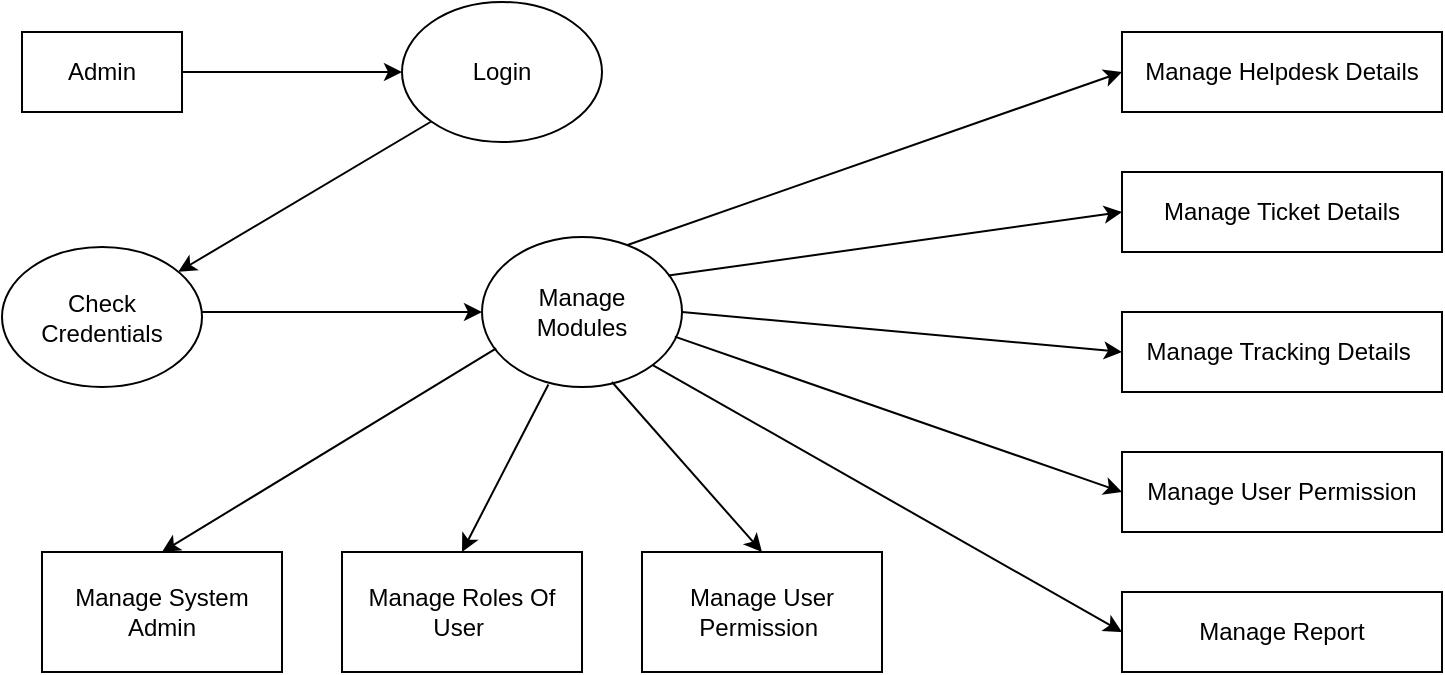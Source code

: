 <mxfile version="26.1.3">
  <diagram id="C5RBs43oDa-KdzZeNtuy" name="Page-1">
    <mxGraphModel dx="1050" dy="529" grid="1" gridSize="10" guides="1" tooltips="1" connect="1" arrows="1" fold="1" page="1" pageScale="1" pageWidth="827" pageHeight="1169" math="0" shadow="0">
      <root>
        <mxCell id="WIyWlLk6GJQsqaUBKTNV-0" />
        <mxCell id="WIyWlLk6GJQsqaUBKTNV-1" parent="WIyWlLk6GJQsqaUBKTNV-0" />
        <mxCell id="jeOA5EemdXyIsVUoVU1R-0" value="&lt;font style=&quot;font-size: 12px;&quot;&gt;Admin&lt;/font&gt;" style="rounded=0;whiteSpace=wrap;html=1;" vertex="1" parent="WIyWlLk6GJQsqaUBKTNV-1">
          <mxGeometry x="50" y="80" width="80" height="40" as="geometry" />
        </mxCell>
        <mxCell id="jeOA5EemdXyIsVUoVU1R-1" value="Check&lt;br&gt;Credentials" style="ellipse;whiteSpace=wrap;html=1;" vertex="1" parent="WIyWlLk6GJQsqaUBKTNV-1">
          <mxGeometry x="40" y="187.5" width="100" height="70" as="geometry" />
        </mxCell>
        <mxCell id="jeOA5EemdXyIsVUoVU1R-2" value="Manage System Admin" style="rounded=0;whiteSpace=wrap;html=1;" vertex="1" parent="WIyWlLk6GJQsqaUBKTNV-1">
          <mxGeometry x="60" y="340" width="120" height="60" as="geometry" />
        </mxCell>
        <mxCell id="jeOA5EemdXyIsVUoVU1R-4" value="&amp;nbsp;Manage&amp;nbsp;&lt;br&gt;Modules" style="ellipse;whiteSpace=wrap;html=1;" vertex="1" parent="WIyWlLk6GJQsqaUBKTNV-1">
          <mxGeometry x="280" y="182.5" width="100" height="75" as="geometry" />
        </mxCell>
        <mxCell id="jeOA5EemdXyIsVUoVU1R-5" value="Manage Roles Of User&amp;nbsp;" style="rounded=0;whiteSpace=wrap;html=1;" vertex="1" parent="WIyWlLk6GJQsqaUBKTNV-1">
          <mxGeometry x="210" y="340" width="120" height="60" as="geometry" />
        </mxCell>
        <mxCell id="jeOA5EemdXyIsVUoVU1R-6" value="Manage Helpdesk Details" style="rounded=0;whiteSpace=wrap;html=1;" vertex="1" parent="WIyWlLk6GJQsqaUBKTNV-1">
          <mxGeometry x="600" y="80" width="160" height="40" as="geometry" />
        </mxCell>
        <mxCell id="jeOA5EemdXyIsVUoVU1R-7" value="Manage Ticket Details" style="rounded=0;whiteSpace=wrap;html=1;" vertex="1" parent="WIyWlLk6GJQsqaUBKTNV-1">
          <mxGeometry x="600" y="150" width="160" height="40" as="geometry" />
        </mxCell>
        <mxCell id="jeOA5EemdXyIsVUoVU1R-8" value="Manage Tracking Details&amp;nbsp;" style="rounded=0;whiteSpace=wrap;html=1;" vertex="1" parent="WIyWlLk6GJQsqaUBKTNV-1">
          <mxGeometry x="600" y="220" width="160" height="40" as="geometry" />
        </mxCell>
        <mxCell id="jeOA5EemdXyIsVUoVU1R-9" value="Manage User Permission" style="rounded=0;whiteSpace=wrap;html=1;" vertex="1" parent="WIyWlLk6GJQsqaUBKTNV-1">
          <mxGeometry x="600" y="290" width="160" height="40" as="geometry" />
        </mxCell>
        <mxCell id="jeOA5EemdXyIsVUoVU1R-10" value="Manage Report" style="rounded=0;whiteSpace=wrap;html=1;" vertex="1" parent="WIyWlLk6GJQsqaUBKTNV-1">
          <mxGeometry x="600" y="360" width="160" height="40" as="geometry" />
        </mxCell>
        <mxCell id="jeOA5EemdXyIsVUoVU1R-11" value="Manage User Permission&amp;nbsp;" style="rounded=0;whiteSpace=wrap;html=1;" vertex="1" parent="WIyWlLk6GJQsqaUBKTNV-1">
          <mxGeometry x="360" y="340" width="120" height="60" as="geometry" />
        </mxCell>
        <mxCell id="jeOA5EemdXyIsVUoVU1R-12" value="Login" style="ellipse;whiteSpace=wrap;html=1;" vertex="1" parent="WIyWlLk6GJQsqaUBKTNV-1">
          <mxGeometry x="240" y="65" width="100" height="70" as="geometry" />
        </mxCell>
        <mxCell id="jeOA5EemdXyIsVUoVU1R-13" value="" style="endArrow=classic;html=1;rounded=0;entryX=0;entryY=0.5;entryDx=0;entryDy=0;" edge="1" parent="WIyWlLk6GJQsqaUBKTNV-1" target="jeOA5EemdXyIsVUoVU1R-12">
          <mxGeometry width="50" height="50" relative="1" as="geometry">
            <mxPoint x="130" y="100" as="sourcePoint" />
            <mxPoint x="180" y="50" as="targetPoint" />
          </mxGeometry>
        </mxCell>
        <mxCell id="jeOA5EemdXyIsVUoVU1R-14" value="" style="endArrow=classic;html=1;rounded=0;exitX=0;exitY=1;exitDx=0;exitDy=0;" edge="1" parent="WIyWlLk6GJQsqaUBKTNV-1" source="jeOA5EemdXyIsVUoVU1R-12" target="jeOA5EemdXyIsVUoVU1R-1">
          <mxGeometry width="50" height="50" relative="1" as="geometry">
            <mxPoint x="240" y="110" as="sourcePoint" />
            <mxPoint x="350" y="110" as="targetPoint" />
          </mxGeometry>
        </mxCell>
        <mxCell id="jeOA5EemdXyIsVUoVU1R-15" value="" style="endArrow=classic;html=1;rounded=0;entryX=0;entryY=0.5;entryDx=0;entryDy=0;" edge="1" parent="WIyWlLk6GJQsqaUBKTNV-1" target="jeOA5EemdXyIsVUoVU1R-4">
          <mxGeometry width="50" height="50" relative="1" as="geometry">
            <mxPoint x="140" y="220" as="sourcePoint" />
            <mxPoint x="190" y="170" as="targetPoint" />
          </mxGeometry>
        </mxCell>
        <mxCell id="jeOA5EemdXyIsVUoVU1R-18" value="" style="endArrow=classic;html=1;rounded=0;entryX=0.5;entryY=0;entryDx=0;entryDy=0;exitX=0.071;exitY=0.743;exitDx=0;exitDy=0;exitPerimeter=0;" edge="1" parent="WIyWlLk6GJQsqaUBKTNV-1" source="jeOA5EemdXyIsVUoVU1R-4" target="jeOA5EemdXyIsVUoVU1R-2">
          <mxGeometry width="50" height="50" relative="1" as="geometry">
            <mxPoint x="390" y="300" as="sourcePoint" />
            <mxPoint x="440" y="250" as="targetPoint" />
          </mxGeometry>
        </mxCell>
        <mxCell id="jeOA5EemdXyIsVUoVU1R-19" value="" style="endArrow=classic;html=1;rounded=0;entryX=0.5;entryY=0;entryDx=0;entryDy=0;exitX=0.332;exitY=0.983;exitDx=0;exitDy=0;exitPerimeter=0;" edge="1" parent="WIyWlLk6GJQsqaUBKTNV-1" source="jeOA5EemdXyIsVUoVU1R-4" target="jeOA5EemdXyIsVUoVU1R-5">
          <mxGeometry width="50" height="50" relative="1" as="geometry">
            <mxPoint x="294" y="250" as="sourcePoint" />
            <mxPoint x="100" y="350" as="targetPoint" />
          </mxGeometry>
        </mxCell>
        <mxCell id="jeOA5EemdXyIsVUoVU1R-20" value="" style="endArrow=classic;html=1;rounded=0;entryX=0.5;entryY=0;entryDx=0;entryDy=0;exitX=0.204;exitY=0.961;exitDx=0;exitDy=0;exitPerimeter=0;" edge="1" parent="WIyWlLk6GJQsqaUBKTNV-1" target="jeOA5EemdXyIsVUoVU1R-11">
          <mxGeometry width="50" height="50" relative="1" as="geometry">
            <mxPoint x="345" y="255" as="sourcePoint" />
            <mxPoint x="315" y="340" as="targetPoint" />
          </mxGeometry>
        </mxCell>
        <mxCell id="jeOA5EemdXyIsVUoVU1R-21" value="" style="endArrow=classic;html=1;rounded=0;entryX=0;entryY=0.5;entryDx=0;entryDy=0;exitX=0.724;exitY=0.055;exitDx=0;exitDy=0;exitPerimeter=0;" edge="1" parent="WIyWlLk6GJQsqaUBKTNV-1" source="jeOA5EemdXyIsVUoVU1R-4" target="jeOA5EemdXyIsVUoVU1R-6">
          <mxGeometry width="50" height="50" relative="1" as="geometry">
            <mxPoint x="390" y="300" as="sourcePoint" />
            <mxPoint x="440" y="250" as="targetPoint" />
          </mxGeometry>
        </mxCell>
        <mxCell id="jeOA5EemdXyIsVUoVU1R-22" value="" style="endArrow=classic;html=1;rounded=0;entryX=0;entryY=0.5;entryDx=0;entryDy=0;exitX=0.932;exitY=0.257;exitDx=0;exitDy=0;exitPerimeter=0;" edge="1" parent="WIyWlLk6GJQsqaUBKTNV-1" source="jeOA5EemdXyIsVUoVU1R-4" target="jeOA5EemdXyIsVUoVU1R-7">
          <mxGeometry width="50" height="50" relative="1" as="geometry">
            <mxPoint x="362" y="197" as="sourcePoint" />
            <mxPoint x="610" y="110" as="targetPoint" />
          </mxGeometry>
        </mxCell>
        <mxCell id="jeOA5EemdXyIsVUoVU1R-23" value="" style="endArrow=classic;html=1;rounded=0;entryX=0;entryY=0.5;entryDx=0;entryDy=0;exitX=1;exitY=0.5;exitDx=0;exitDy=0;" edge="1" parent="WIyWlLk6GJQsqaUBKTNV-1" source="jeOA5EemdXyIsVUoVU1R-4">
          <mxGeometry width="50" height="50" relative="1" as="geometry">
            <mxPoint x="376" y="269" as="sourcePoint" />
            <mxPoint x="600" y="240" as="targetPoint" />
          </mxGeometry>
        </mxCell>
        <mxCell id="jeOA5EemdXyIsVUoVU1R-24" value="" style="endArrow=classic;html=1;rounded=0;entryX=0;entryY=0.5;entryDx=0;entryDy=0;exitX=0.964;exitY=0.664;exitDx=0;exitDy=0;exitPerimeter=0;" edge="1" parent="WIyWlLk6GJQsqaUBKTNV-1" source="jeOA5EemdXyIsVUoVU1R-4" target="jeOA5EemdXyIsVUoVU1R-9">
          <mxGeometry width="50" height="50" relative="1" as="geometry">
            <mxPoint x="390" y="230" as="sourcePoint" />
            <mxPoint x="610" y="250" as="targetPoint" />
          </mxGeometry>
        </mxCell>
        <mxCell id="jeOA5EemdXyIsVUoVU1R-25" value="" style="endArrow=classic;html=1;rounded=0;entryX=0;entryY=0.5;entryDx=0;entryDy=0;exitX=1;exitY=1;exitDx=0;exitDy=0;" edge="1" parent="WIyWlLk6GJQsqaUBKTNV-1" source="jeOA5EemdXyIsVUoVU1R-4" target="jeOA5EemdXyIsVUoVU1R-10">
          <mxGeometry width="50" height="50" relative="1" as="geometry">
            <mxPoint x="386" y="242" as="sourcePoint" />
            <mxPoint x="610" y="320" as="targetPoint" />
          </mxGeometry>
        </mxCell>
      </root>
    </mxGraphModel>
  </diagram>
</mxfile>
